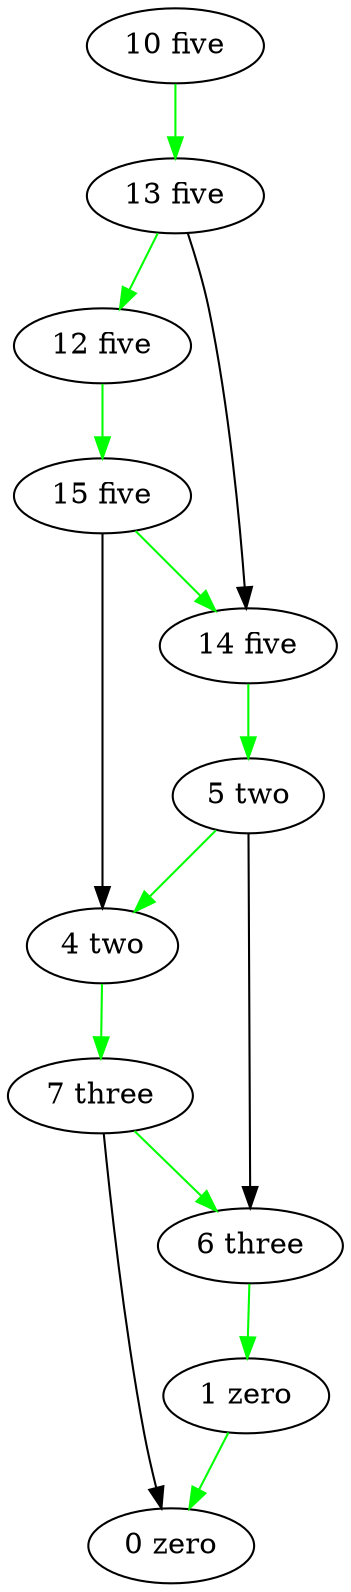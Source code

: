 digraph 5 {
	"0 zero";
	"5 two";
	"4 two";
	"7 three";
	"6 three";
	"10 five";
	"13 five";
	"12 five";
	"15 five";
	"14 five";
	"1 zero";
	"7 three" -> "0 zero";
	"1 zero" -> "0 zero" [dir = forward color = "green"];
	"14 five" -> "5 two" [dir = forward color = "green"];
	"5 two" -> "4 two" [dir = forward color = "green"];
	"15 five" -> "4 two";
	"4 two" -> "7 three" [dir = forward color = "green"];
	"7 three" -> "6 three" [dir = forward color = "green"];
	"5 two" -> "6 three";
	"10 five" -> "13 five" [dir = forward color = "green"];
	"13 five" -> "12 five" [dir = forward color = "green"];
	"12 five" -> "15 five" [dir = forward color = "green"];
	"13 five" -> "14 five";
	"15 five" -> "14 five" [dir = forward color = "green"];
	"6 three" -> "1 zero" [dir = forward color = "green"];
	}
